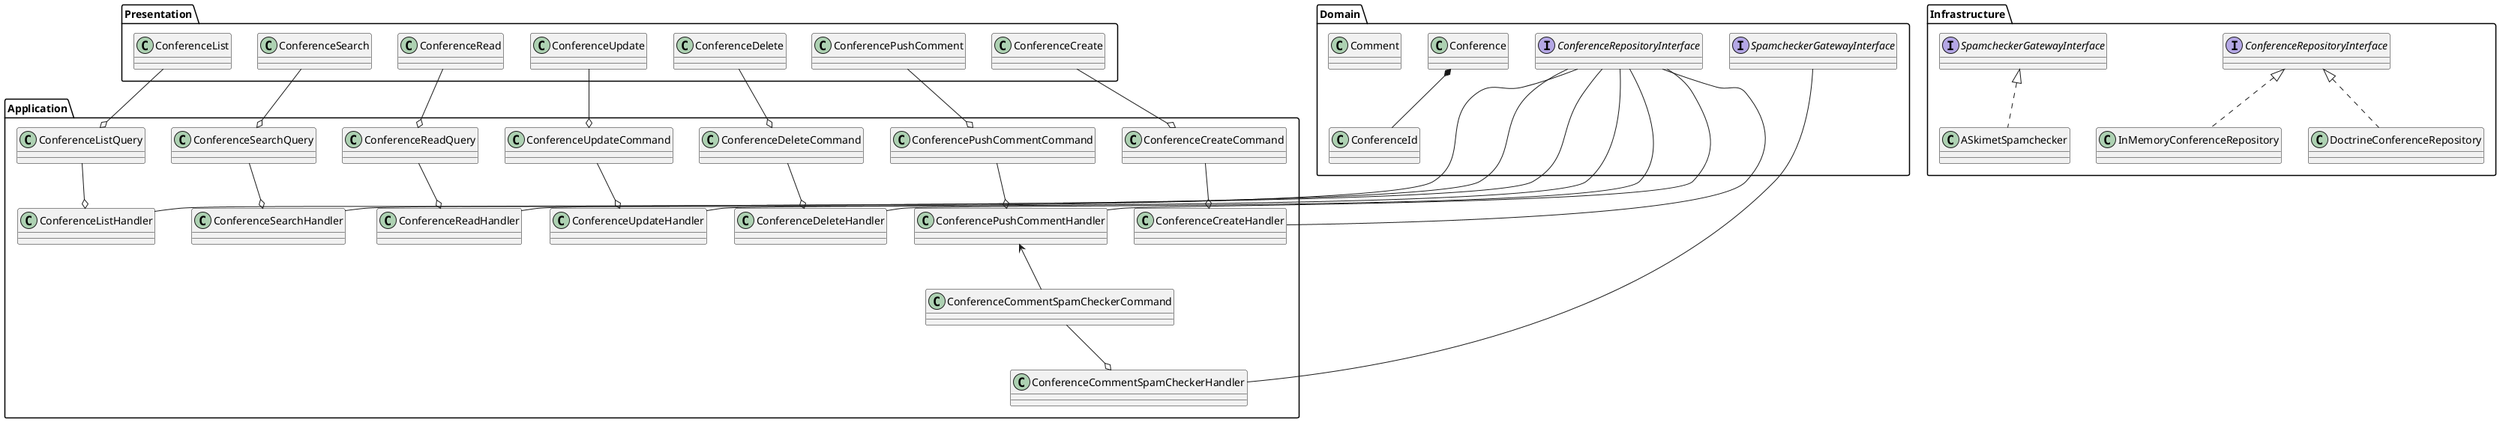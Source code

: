 @startuml

    package "Presentation" {

        class ConferenceCreate
        class ConferenceUpdate
        class ConferenceDelete

        class ConferencePushComment

        class ConferenceRead
        class ConferenceSearch
        class ConferenceList

    }


    package "Application" {
        ConferenceCreate -o ConferenceCreateCommand
        ConferenceCreateCommand --o  ConferenceCreateHandler

        ConferenceUpdate -o ConferenceUpdateCommand
        ConferenceUpdateCommand --o  ConferenceUpdateHandler

        ConferenceDelete -o ConferenceDeleteCommand
        ConferenceDeleteCommand --o  ConferenceDeleteHandler

        ConferencePushComment -o ConferencePushCommentCommand
        ConferencePushCommentCommand --o  ConferencePushCommentHandler

        ConferencePushCommentHandler <-- ConferenceCommentSpamCheckerCommand
        ConferenceCommentSpamCheckerCommand --o  ConferenceCommentSpamCheckerHandler

        ConferenceRead --o ConferenceReadQuery
        ConferenceReadQuery --o ConferenceReadHandler

        ConferenceSearch --o ConferenceSearchQuery
        ConferenceSearchQuery --o ConferenceSearchHandler

        ConferenceList --o ConferenceListQuery
        ConferenceListQuery --o ConferenceListHandler
    }

    package "Domain" {
        interface ConferenceRepositoryInterface
        ConferenceRepositoryInterface --- ConferenceCreateHandler
        ConferenceRepositoryInterface --- ConferenceUpdateHandler
        ConferenceRepositoryInterface --- ConferenceDeleteHandler
        ConferenceRepositoryInterface --- ConferencePushCommentHandler
        ConferenceRepositoryInterface --- ConferenceReadHandler
        ConferenceRepositoryInterface --- ConferenceSearchHandler
        ConferenceRepositoryInterface --- ConferenceListHandler

        interface SpamcheckerGatewayInterface
        SpamcheckerGatewayInterface --- ConferenceCommentSpamCheckerHandler
        class Conference
        Conference *-- ConferenceId

        class Comment
    }


    package "Infrastructure" {
        class DoctrineConferenceRepository implements ConferenceRepositoryInterface
        class InMemoryConferenceRepository implements ConferenceRepositoryInterface
        class ASkimetSpamchecker implements SpamcheckerGatewayInterface
    }



@enduml